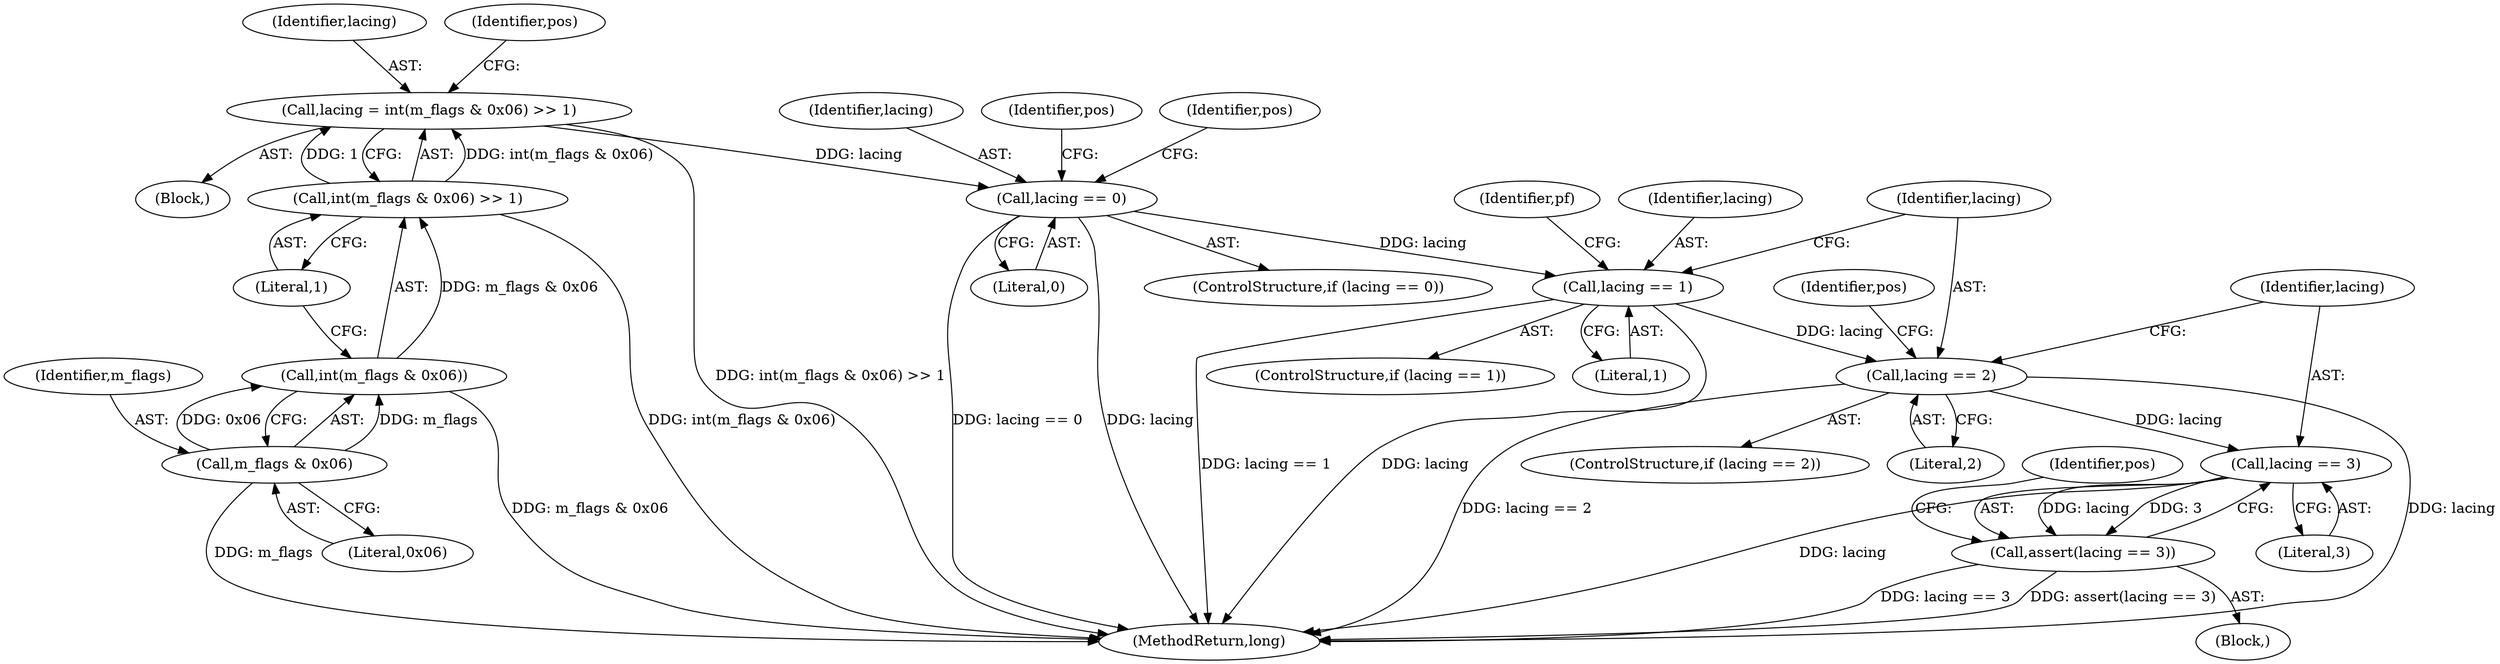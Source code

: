 digraph "0_Android_cc274e2abe8b2a6698a5c47d8aa4bb45f1f9538d_33@API" {
"1000598" [label="(Call,lacing == 2)"];
"1000384" [label="(Call,lacing == 1)"];
"1000273" [label="(Call,lacing == 0)"];
"1000262" [label="(Call,lacing = int(m_flags & 0x06) >> 1)"];
"1000264" [label="(Call,int(m_flags & 0x06) >> 1)"];
"1000265" [label="(Call,int(m_flags & 0x06))"];
"1000266" [label="(Call,m_flags & 0x06)"];
"1000700" [label="(Call,lacing == 3)"];
"1000699" [label="(Call,assert(lacing == 3))"];
"1000267" [label="(Identifier,m_flags)"];
"1000336" [label="(Identifier,pos)"];
"1000385" [label="(Identifier,lacing)"];
"1000598" [label="(Call,lacing == 2)"];
"1000599" [label="(Identifier,lacing)"];
"1000275" [label="(Literal,0)"];
"1000279" [label="(Identifier,pos)"];
"1000265" [label="(Call,int(m_flags & 0x06))"];
"1000700" [label="(Call,lacing == 3)"];
"1000597" [label="(ControlStructure,if (lacing == 2))"];
"1000600" [label="(Literal,2)"];
"1000263" [label="(Identifier,lacing)"];
"1000123" [label="(Block,)"];
"1000383" [label="(ControlStructure,if (lacing == 1))"];
"1001066" [label="(MethodReturn,long)"];
"1000390" [label="(Identifier,pf)"];
"1000264" [label="(Call,int(m_flags & 0x06) >> 1)"];
"1000386" [label="(Literal,1)"];
"1000699" [label="(Call,assert(lacing == 3))"];
"1000604" [label="(Identifier,pos)"];
"1000269" [label="(Literal,1)"];
"1000272" [label="(ControlStructure,if (lacing == 0))"];
"1000266" [label="(Call,m_flags & 0x06)"];
"1000384" [label="(Call,lacing == 1)"];
"1000273" [label="(Call,lacing == 0)"];
"1000698" [label="(Block,)"];
"1000271" [label="(Identifier,pos)"];
"1000701" [label="(Identifier,lacing)"];
"1000268" [label="(Literal,0x06)"];
"1000702" [label="(Literal,3)"];
"1000705" [label="(Identifier,pos)"];
"1000274" [label="(Identifier,lacing)"];
"1000262" [label="(Call,lacing = int(m_flags & 0x06) >> 1)"];
"1000598" -> "1000597"  [label="AST: "];
"1000598" -> "1000600"  [label="CFG: "];
"1000599" -> "1000598"  [label="AST: "];
"1000600" -> "1000598"  [label="AST: "];
"1000604" -> "1000598"  [label="CFG: "];
"1000701" -> "1000598"  [label="CFG: "];
"1000598" -> "1001066"  [label="DDG: lacing"];
"1000598" -> "1001066"  [label="DDG: lacing == 2"];
"1000384" -> "1000598"  [label="DDG: lacing"];
"1000598" -> "1000700"  [label="DDG: lacing"];
"1000384" -> "1000383"  [label="AST: "];
"1000384" -> "1000386"  [label="CFG: "];
"1000385" -> "1000384"  [label="AST: "];
"1000386" -> "1000384"  [label="AST: "];
"1000390" -> "1000384"  [label="CFG: "];
"1000599" -> "1000384"  [label="CFG: "];
"1000384" -> "1001066"  [label="DDG: lacing == 1"];
"1000384" -> "1001066"  [label="DDG: lacing"];
"1000273" -> "1000384"  [label="DDG: lacing"];
"1000273" -> "1000272"  [label="AST: "];
"1000273" -> "1000275"  [label="CFG: "];
"1000274" -> "1000273"  [label="AST: "];
"1000275" -> "1000273"  [label="AST: "];
"1000279" -> "1000273"  [label="CFG: "];
"1000336" -> "1000273"  [label="CFG: "];
"1000273" -> "1001066"  [label="DDG: lacing"];
"1000273" -> "1001066"  [label="DDG: lacing == 0"];
"1000262" -> "1000273"  [label="DDG: lacing"];
"1000262" -> "1000123"  [label="AST: "];
"1000262" -> "1000264"  [label="CFG: "];
"1000263" -> "1000262"  [label="AST: "];
"1000264" -> "1000262"  [label="AST: "];
"1000271" -> "1000262"  [label="CFG: "];
"1000262" -> "1001066"  [label="DDG: int(m_flags & 0x06) >> 1"];
"1000264" -> "1000262"  [label="DDG: int(m_flags & 0x06)"];
"1000264" -> "1000262"  [label="DDG: 1"];
"1000264" -> "1000269"  [label="CFG: "];
"1000265" -> "1000264"  [label="AST: "];
"1000269" -> "1000264"  [label="AST: "];
"1000264" -> "1001066"  [label="DDG: int(m_flags & 0x06)"];
"1000265" -> "1000264"  [label="DDG: m_flags & 0x06"];
"1000265" -> "1000266"  [label="CFG: "];
"1000266" -> "1000265"  [label="AST: "];
"1000269" -> "1000265"  [label="CFG: "];
"1000265" -> "1001066"  [label="DDG: m_flags & 0x06"];
"1000266" -> "1000265"  [label="DDG: m_flags"];
"1000266" -> "1000265"  [label="DDG: 0x06"];
"1000266" -> "1000268"  [label="CFG: "];
"1000267" -> "1000266"  [label="AST: "];
"1000268" -> "1000266"  [label="AST: "];
"1000266" -> "1001066"  [label="DDG: m_flags"];
"1000700" -> "1000699"  [label="AST: "];
"1000700" -> "1000702"  [label="CFG: "];
"1000701" -> "1000700"  [label="AST: "];
"1000702" -> "1000700"  [label="AST: "];
"1000699" -> "1000700"  [label="CFG: "];
"1000700" -> "1001066"  [label="DDG: lacing"];
"1000700" -> "1000699"  [label="DDG: lacing"];
"1000700" -> "1000699"  [label="DDG: 3"];
"1000699" -> "1000698"  [label="AST: "];
"1000705" -> "1000699"  [label="CFG: "];
"1000699" -> "1001066"  [label="DDG: lacing == 3"];
"1000699" -> "1001066"  [label="DDG: assert(lacing == 3)"];
}
